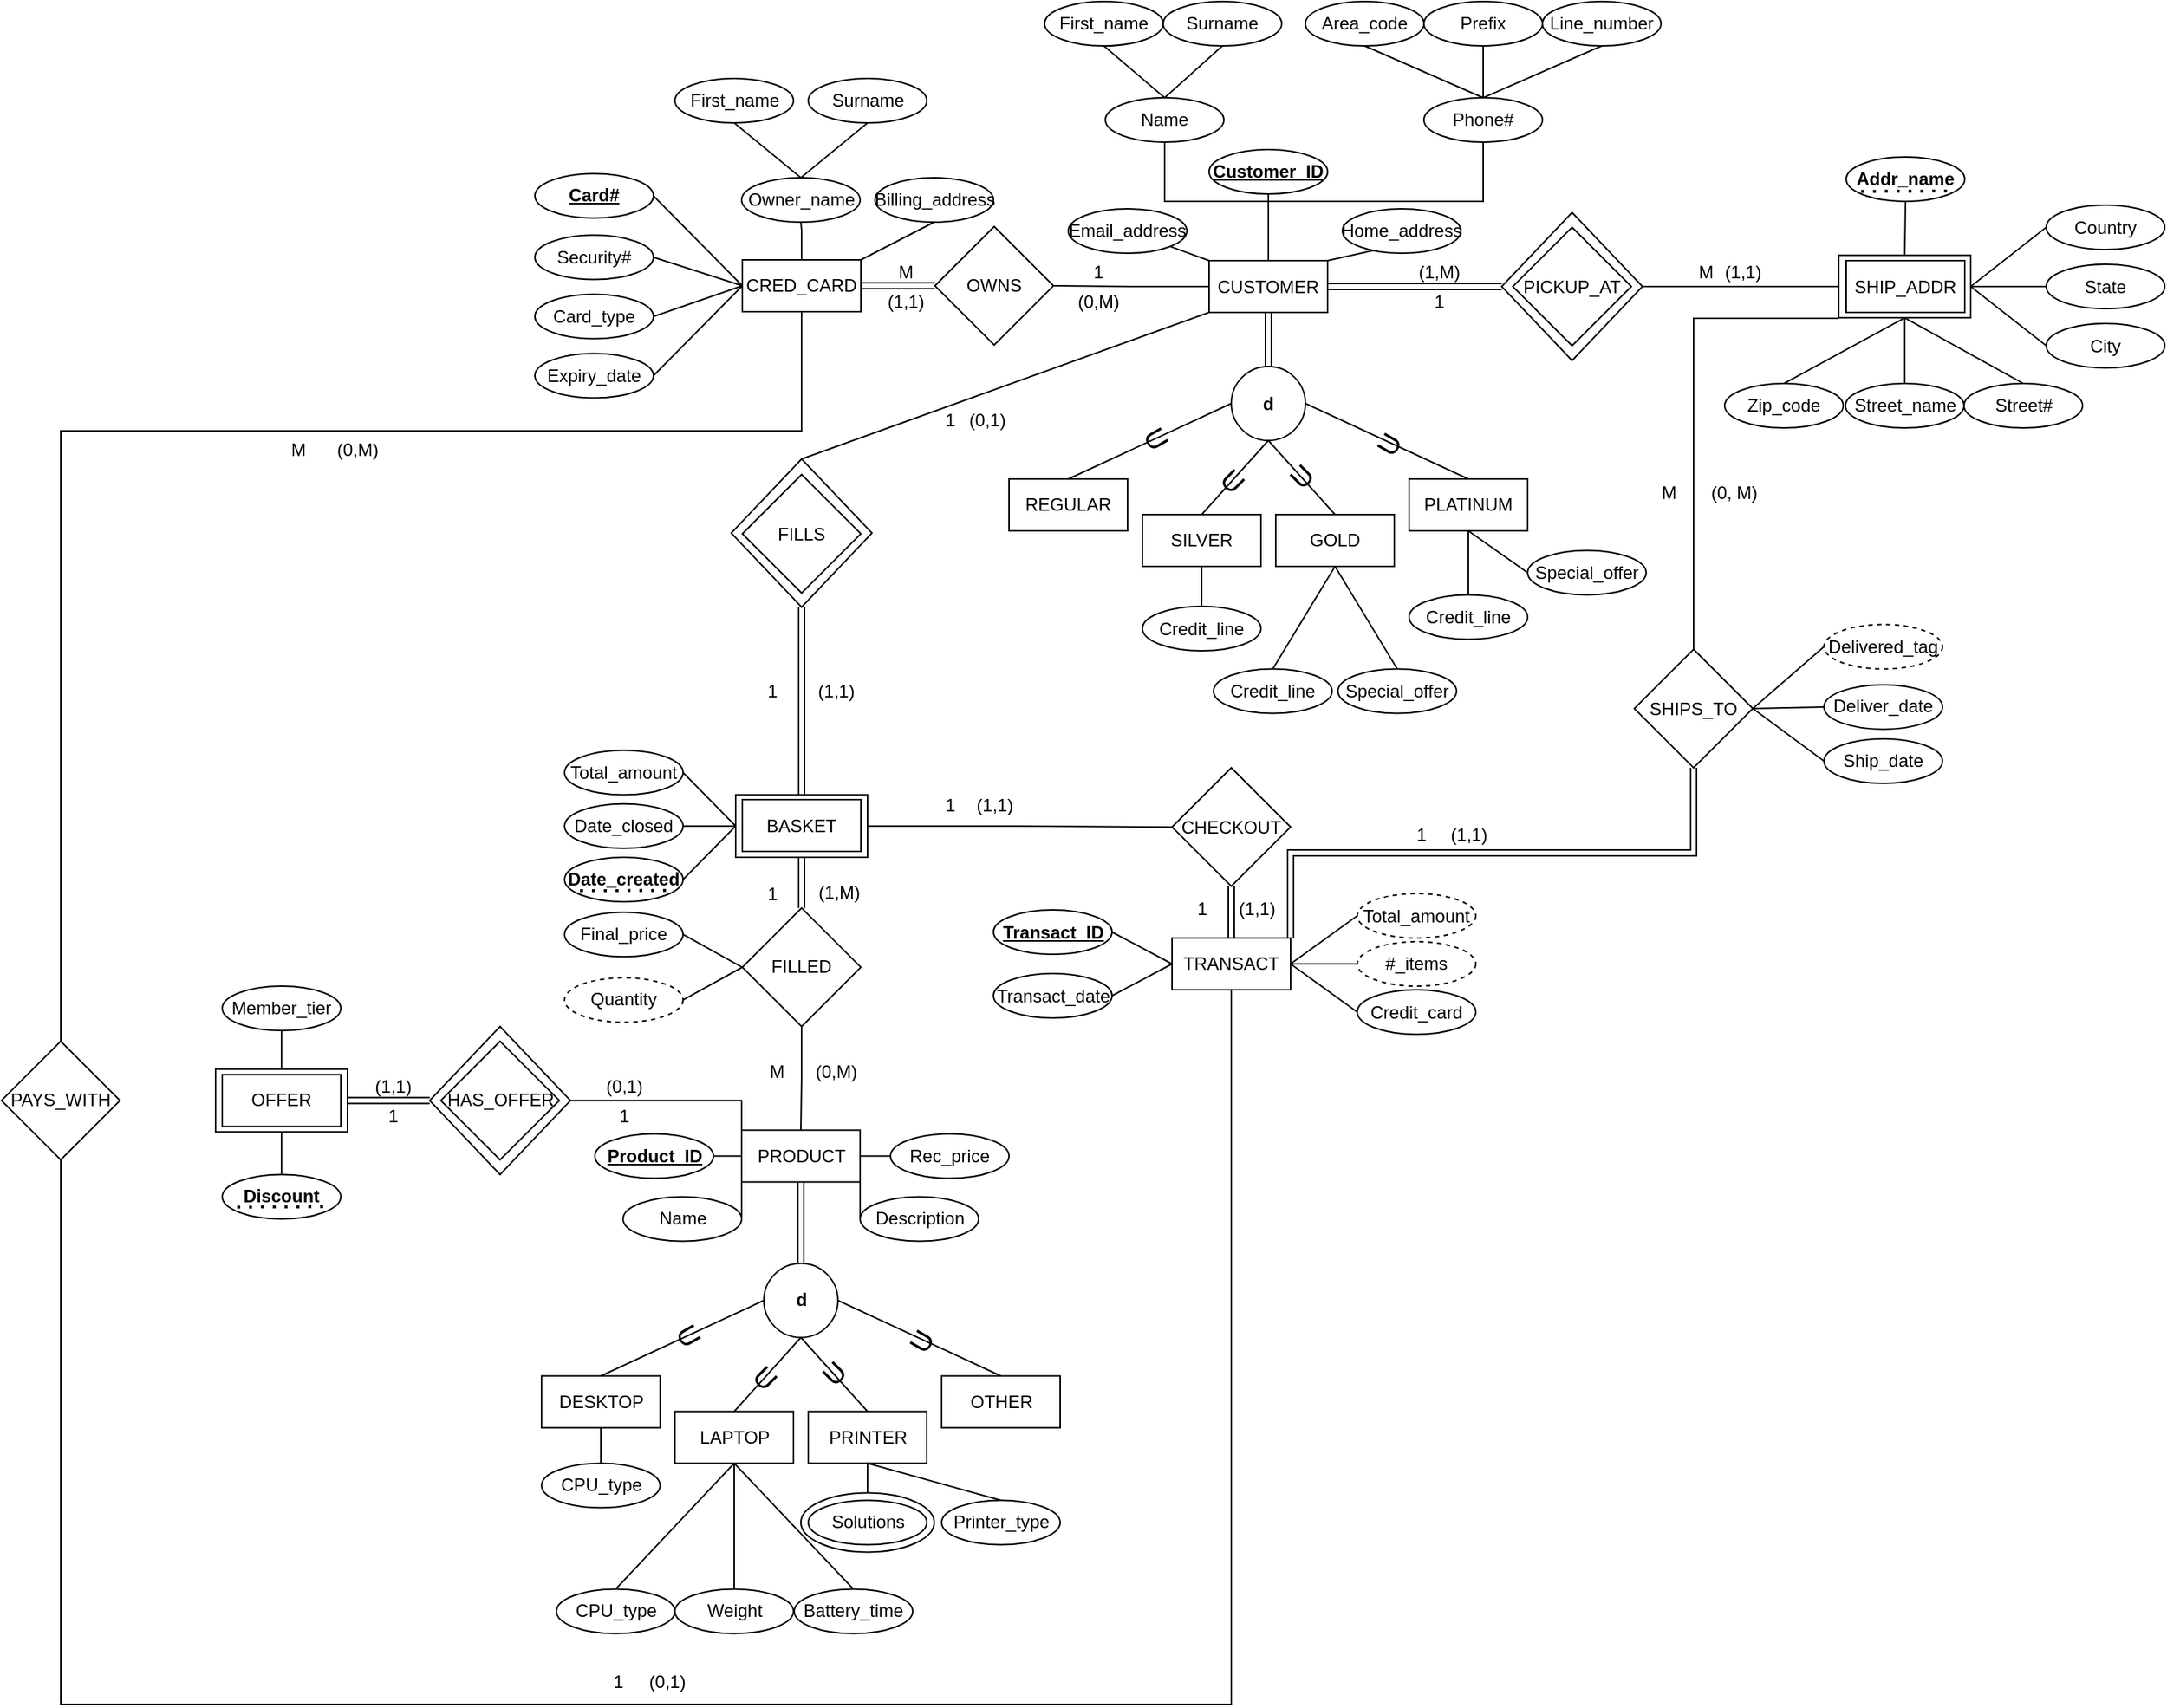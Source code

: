 <mxfile version="26.0.16">
  <diagram id="R2lEEEUBdFMjLlhIrx00" name="Page-1">
    <mxGraphModel dx="1819" dy="1708" grid="1" gridSize="10" guides="1" tooltips="1" connect="1" arrows="1" fold="1" page="1" pageScale="1" pageWidth="850" pageHeight="1100" math="0" shadow="0" extFonts="Permanent Marker^https://fonts.googleapis.com/css?family=Permanent+Marker">
      <root>
        <mxCell id="0" />
        <mxCell id="1" parent="0" />
        <mxCell id="0oao1zLVQg-sBAG5AtIF-471" style="rounded=0;orthogonalLoop=1;jettySize=auto;html=1;exitX=0;exitY=0.5;exitDx=0;exitDy=0;entryX=1;entryY=0.5;entryDx=0;entryDy=0;endArrow=none;startFill=0;" edge="1" parent="1" source="0oao1zLVQg-sBAG5AtIF-461" target="0oao1zLVQg-sBAG5AtIF-469">
          <mxGeometry relative="1" as="geometry" />
        </mxCell>
        <mxCell id="0oao1zLVQg-sBAG5AtIF-475" style="rounded=0;orthogonalLoop=1;jettySize=auto;html=1;exitX=0;exitY=0.5;exitDx=0;exitDy=0;entryX=1;entryY=0.5;entryDx=0;entryDy=0;endArrow=none;startFill=0;" edge="1" parent="1" source="0oao1zLVQg-sBAG5AtIF-461" target="0oao1zLVQg-sBAG5AtIF-474">
          <mxGeometry relative="1" as="geometry" />
        </mxCell>
        <mxCell id="0oao1zLVQg-sBAG5AtIF-461" value="" style="rounded=0;whiteSpace=wrap;html=1;" vertex="1" parent="1">
          <mxGeometry x="-24.5" y="455.75" width="89" height="42.25" as="geometry" />
        </mxCell>
        <mxCell id="0oao1zLVQg-sBAG5AtIF-434" style="rounded=0;orthogonalLoop=1;jettySize=auto;html=1;exitX=0.5;exitY=0;exitDx=0;exitDy=0;entryX=0.5;entryY=1;entryDx=0;entryDy=0;endArrow=none;startFill=0;" edge="1" parent="1" source="0oao1zLVQg-sBAG5AtIF-431" target="0oao1zLVQg-sBAG5AtIF-341">
          <mxGeometry relative="1" as="geometry" />
        </mxCell>
        <mxCell id="0oao1zLVQg-sBAG5AtIF-431" value="&lt;b&gt;Discount&lt;/b&gt;" style="ellipse;whiteSpace=wrap;html=1;" vertex="1" parent="1">
          <mxGeometry x="-371" y="712.25" width="80" height="30" as="geometry" />
        </mxCell>
        <mxCell id="0oao1zLVQg-sBAG5AtIF-350" value="" style="rhombus;whiteSpace=wrap;html=1;" vertex="1" parent="1">
          <mxGeometry x="-27.5" y="229" width="95" height="100" as="geometry" />
        </mxCell>
        <mxCell id="0oao1zLVQg-sBAG5AtIF-341" value="" style="rounded=0;whiteSpace=wrap;html=1;" vertex="1" parent="1">
          <mxGeometry x="-375.5" y="641.12" width="89" height="42.25" as="geometry" />
        </mxCell>
        <mxCell id="0oao1zLVQg-sBAG5AtIF-307" value="(1,1)" style="text;html=1;align=center;verticalAlign=middle;resizable=0;points=[];autosize=1;strokeColor=none;fillColor=none;" vertex="1" parent="1">
          <mxGeometry x="302" y="517.5" width="50" height="30" as="geometry" />
        </mxCell>
        <mxCell id="0oao1zLVQg-sBAG5AtIF-242" value="" style="ellipse;whiteSpace=wrap;html=1;" vertex="1" parent="1">
          <mxGeometry x="19.5" y="927.25" width="90" height="40" as="geometry" />
        </mxCell>
        <mxCell id="0oao1zLVQg-sBAG5AtIF-68" value="" style="edgeStyle=orthogonalEdgeStyle;rounded=0;orthogonalLoop=1;jettySize=auto;html=1;endArrow=none;startFill=0;" edge="1" parent="1" source="0oao1zLVQg-sBAG5AtIF-47" target="0oao1zLVQg-sBAG5AtIF-55">
          <mxGeometry relative="1" as="geometry" />
        </mxCell>
        <mxCell id="0oao1zLVQg-sBAG5AtIF-283" style="edgeStyle=orthogonalEdgeStyle;rounded=0;orthogonalLoop=1;jettySize=auto;html=1;exitX=0.5;exitY=1;exitDx=0;exitDy=0;endArrow=none;startFill=0;entryX=0.5;entryY=1;entryDx=0;entryDy=0;" edge="1" parent="1" source="0oao1zLVQg-sBAG5AtIF-284" target="0oao1zLVQg-sBAG5AtIF-259">
          <mxGeometry relative="1" as="geometry">
            <mxPoint x="310" y="762.25" as="targetPoint" />
            <Array as="points">
              <mxPoint x="-480" y="1070" />
              <mxPoint x="310" y="1070" />
            </Array>
          </mxGeometry>
        </mxCell>
        <mxCell id="0oao1zLVQg-sBAG5AtIF-47" value="CRED_CARD" style="rounded=0;whiteSpace=wrap;html=1;" vertex="1" parent="1">
          <mxGeometry x="-20" y="94.5" width="80" height="35" as="geometry" />
        </mxCell>
        <mxCell id="0oao1zLVQg-sBAG5AtIF-50" value="" style="group" vertex="1" connectable="0" parent="1">
          <mxGeometry x="-65.5" y="-28" width="215" height="100" as="geometry" />
        </mxCell>
        <mxCell id="0oao1zLVQg-sBAG5AtIF-51" value="First_name" style="ellipse;whiteSpace=wrap;html=1;" vertex="1" parent="0oao1zLVQg-sBAG5AtIF-50">
          <mxGeometry width="80" height="30" as="geometry" />
        </mxCell>
        <mxCell id="0oao1zLVQg-sBAG5AtIF-52" value="Surname" style="ellipse;whiteSpace=wrap;html=1;" vertex="1" parent="0oao1zLVQg-sBAG5AtIF-50">
          <mxGeometry x="90" width="80" height="30" as="geometry" />
        </mxCell>
        <mxCell id="0oao1zLVQg-sBAG5AtIF-53" value="" style="group" vertex="1" connectable="0" parent="0oao1zLVQg-sBAG5AtIF-50">
          <mxGeometry x="40" y="62" width="90" height="40" as="geometry" />
        </mxCell>
        <mxCell id="0oao1zLVQg-sBAG5AtIF-55" value="Owner_name" style="ellipse;whiteSpace=wrap;html=1;perimeterSpacing=0;movable=1;resizable=1;rotatable=1;deletable=1;editable=1;locked=0;connectable=1;" vertex="1" parent="0oao1zLVQg-sBAG5AtIF-53">
          <mxGeometry x="5" y="5" width="80" height="30" as="geometry" />
        </mxCell>
        <mxCell id="0oao1zLVQg-sBAG5AtIF-56" value="" style="rounded=0;orthogonalLoop=1;jettySize=auto;html=1;endArrow=none;startFill=0;entryX=0.5;entryY=1;entryDx=0;entryDy=0;exitX=0.5;exitY=0;exitDx=0;exitDy=0;" edge="1" parent="0oao1zLVQg-sBAG5AtIF-50" source="0oao1zLVQg-sBAG5AtIF-55" target="0oao1zLVQg-sBAG5AtIF-52">
          <mxGeometry relative="1" as="geometry">
            <mxPoint x="130" y="32.0" as="targetPoint" />
          </mxGeometry>
        </mxCell>
        <mxCell id="0oao1zLVQg-sBAG5AtIF-57" value="" style="rounded=0;orthogonalLoop=1;jettySize=auto;html=1;endArrow=none;startFill=0;exitX=0.5;exitY=0;exitDx=0;exitDy=0;entryX=0.5;entryY=1;entryDx=0;entryDy=0;" edge="1" parent="0oao1zLVQg-sBAG5AtIF-50" source="0oao1zLVQg-sBAG5AtIF-55" target="0oao1zLVQg-sBAG5AtIF-51">
          <mxGeometry relative="1" as="geometry" />
        </mxCell>
        <mxCell id="0oao1zLVQg-sBAG5AtIF-75" value="Billing_address" style="ellipse;whiteSpace=wrap;html=1;" vertex="1" parent="0oao1zLVQg-sBAG5AtIF-50">
          <mxGeometry x="135" y="67" width="80" height="30" as="geometry" />
        </mxCell>
        <mxCell id="0oao1zLVQg-sBAG5AtIF-48" value="Security#" style="ellipse;whiteSpace=wrap;html=1;" vertex="1" parent="1">
          <mxGeometry x="-160" y="77.75" width="80" height="30" as="geometry" />
        </mxCell>
        <mxCell id="0oao1zLVQg-sBAG5AtIF-49" value="&lt;u&gt;&lt;b&gt;Card#&lt;/b&gt;&lt;/u&gt;" style="ellipse;whiteSpace=wrap;html=1;" vertex="1" parent="1">
          <mxGeometry x="-160" y="36.25" width="80" height="30" as="geometry" />
        </mxCell>
        <mxCell id="0oao1zLVQg-sBAG5AtIF-61" value="Card_type" style="ellipse;whiteSpace=wrap;html=1;" vertex="1" parent="1">
          <mxGeometry x="-160" y="117.75" width="80" height="30" as="geometry" />
        </mxCell>
        <mxCell id="0oao1zLVQg-sBAG5AtIF-62" value="Expiry_date" style="ellipse;whiteSpace=wrap;html=1;" vertex="1" parent="1">
          <mxGeometry x="-160" y="157.75" width="80" height="30" as="geometry" />
        </mxCell>
        <mxCell id="0oao1zLVQg-sBAG5AtIF-64" style="rounded=0;orthogonalLoop=1;jettySize=auto;html=1;exitX=0;exitY=0.5;exitDx=0;exitDy=0;entryX=1;entryY=0.5;entryDx=0;entryDy=0;endArrow=none;startFill=0;" edge="1" parent="1" source="0oao1zLVQg-sBAG5AtIF-47" target="0oao1zLVQg-sBAG5AtIF-48">
          <mxGeometry relative="1" as="geometry" />
        </mxCell>
        <mxCell id="0oao1zLVQg-sBAG5AtIF-63" style="rounded=0;orthogonalLoop=1;jettySize=auto;html=1;exitX=0;exitY=0.5;exitDx=0;exitDy=0;entryX=1;entryY=0.5;entryDx=0;entryDy=0;endArrow=none;startFill=0;" edge="1" parent="1" source="0oao1zLVQg-sBAG5AtIF-47" target="0oao1zLVQg-sBAG5AtIF-49">
          <mxGeometry relative="1" as="geometry" />
        </mxCell>
        <mxCell id="0oao1zLVQg-sBAG5AtIF-65" style="rounded=0;orthogonalLoop=1;jettySize=auto;html=1;exitX=0;exitY=0.5;exitDx=0;exitDy=0;entryX=1;entryY=0.5;entryDx=0;entryDy=0;endArrow=none;startFill=0;" edge="1" parent="1" source="0oao1zLVQg-sBAG5AtIF-47" target="0oao1zLVQg-sBAG5AtIF-61">
          <mxGeometry relative="1" as="geometry" />
        </mxCell>
        <mxCell id="0oao1zLVQg-sBAG5AtIF-66" style="rounded=0;orthogonalLoop=1;jettySize=auto;html=1;exitX=0;exitY=0.5;exitDx=0;exitDy=0;entryX=1;entryY=0.5;entryDx=0;entryDy=0;endArrow=none;startFill=0;" edge="1" parent="1" source="0oao1zLVQg-sBAG5AtIF-47" target="0oao1zLVQg-sBAG5AtIF-62">
          <mxGeometry relative="1" as="geometry" />
        </mxCell>
        <mxCell id="0oao1zLVQg-sBAG5AtIF-390" style="rounded=0;orthogonalLoop=1;jettySize=auto;html=1;exitX=0.5;exitY=0;exitDx=0;exitDy=0;entryX=0.5;entryY=1;entryDx=0;entryDy=0;endArrow=none;startFill=0;" edge="1" parent="1" source="0oao1zLVQg-sBAG5AtIF-86" target="0oao1zLVQg-sBAG5AtIF-377">
          <mxGeometry relative="1" as="geometry" />
        </mxCell>
        <mxCell id="0oao1zLVQg-sBAG5AtIF-86" value="Zip_code" style="ellipse;whiteSpace=wrap;html=1;" vertex="1" parent="1">
          <mxGeometry x="643" y="178" width="80" height="30" as="geometry" />
        </mxCell>
        <mxCell id="0oao1zLVQg-sBAG5AtIF-389" style="rounded=0;orthogonalLoop=1;jettySize=auto;html=1;exitX=0.5;exitY=0;exitDx=0;exitDy=0;entryX=0.5;entryY=1;entryDx=0;entryDy=0;endArrow=none;startFill=0;" edge="1" parent="1" source="0oao1zLVQg-sBAG5AtIF-87" target="0oao1zLVQg-sBAG5AtIF-377">
          <mxGeometry relative="1" as="geometry" />
        </mxCell>
        <mxCell id="0oao1zLVQg-sBAG5AtIF-87" value="Street_name" style="ellipse;whiteSpace=wrap;html=1;" vertex="1" parent="1">
          <mxGeometry x="724.5" y="178" width="80" height="30" as="geometry" />
        </mxCell>
        <mxCell id="0oao1zLVQg-sBAG5AtIF-388" style="rounded=0;orthogonalLoop=1;jettySize=auto;html=1;exitX=0.5;exitY=0;exitDx=0;exitDy=0;entryX=0.5;entryY=1;entryDx=0;entryDy=0;endArrow=none;startFill=0;" edge="1" parent="1" source="0oao1zLVQg-sBAG5AtIF-88" target="0oao1zLVQg-sBAG5AtIF-377">
          <mxGeometry relative="1" as="geometry" />
        </mxCell>
        <mxCell id="0oao1zLVQg-sBAG5AtIF-88" value="Street#" style="ellipse;whiteSpace=wrap;html=1;" vertex="1" parent="1">
          <mxGeometry x="804.5" y="178" width="80" height="30" as="geometry" />
        </mxCell>
        <mxCell id="0oao1zLVQg-sBAG5AtIF-387" style="rounded=0;orthogonalLoop=1;jettySize=auto;html=1;exitX=0;exitY=0.5;exitDx=0;exitDy=0;entryX=1;entryY=0.5;entryDx=0;entryDy=0;endArrow=none;startFill=0;" edge="1" parent="1" source="0oao1zLVQg-sBAG5AtIF-89" target="0oao1zLVQg-sBAG5AtIF-377">
          <mxGeometry relative="1" as="geometry" />
        </mxCell>
        <mxCell id="0oao1zLVQg-sBAG5AtIF-89" value="City" style="ellipse;whiteSpace=wrap;html=1;" vertex="1" parent="1">
          <mxGeometry x="860" y="137.5" width="80" height="30" as="geometry" />
        </mxCell>
        <mxCell id="0oao1zLVQg-sBAG5AtIF-386" style="rounded=0;orthogonalLoop=1;jettySize=auto;html=1;exitX=0;exitY=0.5;exitDx=0;exitDy=0;entryX=1;entryY=0.5;entryDx=0;entryDy=0;endArrow=none;startFill=0;" edge="1" parent="1" source="0oao1zLVQg-sBAG5AtIF-90" target="0oao1zLVQg-sBAG5AtIF-377">
          <mxGeometry relative="1" as="geometry" />
        </mxCell>
        <mxCell id="0oao1zLVQg-sBAG5AtIF-90" value="State" style="ellipse;whiteSpace=wrap;html=1;" vertex="1" parent="1">
          <mxGeometry x="860" y="97.5" width="80" height="30" as="geometry" />
        </mxCell>
        <mxCell id="0oao1zLVQg-sBAG5AtIF-384" style="rounded=0;orthogonalLoop=1;jettySize=auto;html=1;exitX=0;exitY=0.5;exitDx=0;exitDy=0;entryX=1;entryY=0.5;entryDx=0;entryDy=0;endArrow=none;startFill=0;" edge="1" parent="1" source="0oao1zLVQg-sBAG5AtIF-91" target="0oao1zLVQg-sBAG5AtIF-377">
          <mxGeometry relative="1" as="geometry" />
        </mxCell>
        <mxCell id="0oao1zLVQg-sBAG5AtIF-91" value="Country" style="ellipse;whiteSpace=wrap;html=1;" vertex="1" parent="1">
          <mxGeometry x="860" y="57.5" width="80" height="30" as="geometry" />
        </mxCell>
        <mxCell id="0oao1zLVQg-sBAG5AtIF-120" style="edgeStyle=orthogonalEdgeStyle;rounded=0;orthogonalLoop=1;jettySize=auto;html=1;exitX=0.5;exitY=0;exitDx=0;exitDy=0;entryX=0.5;entryY=1;entryDx=0;entryDy=0;endArrow=none;startFill=0;shape=link;" edge="1" parent="1" source="0oao1zLVQg-sBAG5AtIF-108" target="0oao1zLVQg-sBAG5AtIF-1">
          <mxGeometry relative="1" as="geometry" />
        </mxCell>
        <mxCell id="0oao1zLVQg-sBAG5AtIF-121" style="rounded=0;orthogonalLoop=1;jettySize=auto;html=1;exitX=0;exitY=0.5;exitDx=0;exitDy=0;entryX=0.5;entryY=0;entryDx=0;entryDy=0;endArrow=none;startFill=0;" edge="1" parent="1" source="0oao1zLVQg-sBAG5AtIF-108" target="0oao1zLVQg-sBAG5AtIF-111">
          <mxGeometry relative="1" as="geometry" />
        </mxCell>
        <mxCell id="0oao1zLVQg-sBAG5AtIF-122" style="rounded=0;orthogonalLoop=1;jettySize=auto;html=1;exitX=0.5;exitY=1;exitDx=0;exitDy=0;entryX=0.5;entryY=0;entryDx=0;entryDy=0;endArrow=none;startFill=0;" edge="1" parent="1" source="0oao1zLVQg-sBAG5AtIF-108" target="0oao1zLVQg-sBAG5AtIF-113">
          <mxGeometry relative="1" as="geometry" />
        </mxCell>
        <mxCell id="0oao1zLVQg-sBAG5AtIF-123" style="rounded=0;orthogonalLoop=1;jettySize=auto;html=1;exitX=0.5;exitY=1;exitDx=0;exitDy=0;entryX=0.5;entryY=0;entryDx=0;entryDy=0;endArrow=none;startFill=0;" edge="1" parent="1" source="0oao1zLVQg-sBAG5AtIF-108" target="0oao1zLVQg-sBAG5AtIF-112">
          <mxGeometry relative="1" as="geometry" />
        </mxCell>
        <mxCell id="0oao1zLVQg-sBAG5AtIF-124" style="rounded=0;orthogonalLoop=1;jettySize=auto;html=1;exitX=1;exitY=0.5;exitDx=0;exitDy=0;entryX=0.5;entryY=0;entryDx=0;entryDy=0;endArrow=none;startFill=0;" edge="1" parent="1" source="0oao1zLVQg-sBAG5AtIF-108" target="0oao1zLVQg-sBAG5AtIF-114">
          <mxGeometry relative="1" as="geometry" />
        </mxCell>
        <mxCell id="0oao1zLVQg-sBAG5AtIF-125" value="U" style="edgeLabel;align=center;verticalAlign=middle;resizable=0;points=[];rotation=-60;fontSize=19;labelBackgroundColor=none;" vertex="1" connectable="0" parent="0oao1zLVQg-sBAG5AtIF-124">
          <mxGeometry x="0.004" y="1" relative="1" as="geometry">
            <mxPoint x="-1" y="2" as="offset" />
          </mxGeometry>
        </mxCell>
        <mxCell id="0oao1zLVQg-sBAG5AtIF-108" value="&lt;b&gt;d&lt;/b&gt;" style="ellipse;whiteSpace=wrap;html=1;aspect=fixed;" vertex="1" parent="1">
          <mxGeometry x="310" y="166.5" width="50" height="50" as="geometry" />
        </mxCell>
        <mxCell id="0oao1zLVQg-sBAG5AtIF-111" value="REGULAR" style="rounded=0;whiteSpace=wrap;html=1;" vertex="1" parent="1">
          <mxGeometry x="160" y="242.5" width="80" height="35" as="geometry" />
        </mxCell>
        <mxCell id="0oao1zLVQg-sBAG5AtIF-132" value="" style="rounded=0;orthogonalLoop=1;jettySize=auto;html=1;endArrow=none;startFill=0;exitX=0.5;exitY=1;exitDx=0;exitDy=0;entryX=0.5;entryY=0;entryDx=0;entryDy=0;" edge="1" parent="1" source="0oao1zLVQg-sBAG5AtIF-112" target="0oao1zLVQg-sBAG5AtIF-118">
          <mxGeometry relative="1" as="geometry" />
        </mxCell>
        <mxCell id="0oao1zLVQg-sBAG5AtIF-141" style="rounded=0;orthogonalLoop=1;jettySize=auto;html=1;exitX=0.5;exitY=1;exitDx=0;exitDy=0;entryX=0.5;entryY=0;entryDx=0;entryDy=0;endArrow=none;startFill=0;" edge="1" parent="1" source="0oao1zLVQg-sBAG5AtIF-112" target="0oao1zLVQg-sBAG5AtIF-138">
          <mxGeometry relative="1" as="geometry" />
        </mxCell>
        <mxCell id="0oao1zLVQg-sBAG5AtIF-112" value="GOLD" style="rounded=0;whiteSpace=wrap;html=1;" vertex="1" parent="1">
          <mxGeometry x="340" y="266.5" width="80" height="35" as="geometry" />
        </mxCell>
        <mxCell id="0oao1zLVQg-sBAG5AtIF-133" value="" style="edgeStyle=orthogonalEdgeStyle;rounded=0;orthogonalLoop=1;jettySize=auto;html=1;endArrow=none;startFill=0;" edge="1" parent="1" source="0oao1zLVQg-sBAG5AtIF-113" target="0oao1zLVQg-sBAG5AtIF-115">
          <mxGeometry relative="1" as="geometry" />
        </mxCell>
        <mxCell id="0oao1zLVQg-sBAG5AtIF-113" value="SILVER" style="rounded=0;whiteSpace=wrap;html=1;" vertex="1" parent="1">
          <mxGeometry x="250" y="266.5" width="80" height="35" as="geometry" />
        </mxCell>
        <mxCell id="0oao1zLVQg-sBAG5AtIF-131" value="" style="edgeStyle=orthogonalEdgeStyle;rounded=0;orthogonalLoop=1;jettySize=auto;html=1;endArrow=none;startFill=0;" edge="1" parent="1" source="0oao1zLVQg-sBAG5AtIF-114" target="0oao1zLVQg-sBAG5AtIF-119">
          <mxGeometry relative="1" as="geometry" />
        </mxCell>
        <mxCell id="0oao1zLVQg-sBAG5AtIF-114" value="PLATINUM" style="rounded=0;whiteSpace=wrap;html=1;" vertex="1" parent="1">
          <mxGeometry x="430" y="242.5" width="80" height="35" as="geometry" />
        </mxCell>
        <mxCell id="0oao1zLVQg-sBAG5AtIF-115" value="Credit_line" style="ellipse;whiteSpace=wrap;html=1;" vertex="1" parent="1">
          <mxGeometry x="250" y="328.5" width="80" height="30" as="geometry" />
        </mxCell>
        <mxCell id="0oao1zLVQg-sBAG5AtIF-118" value="Credit_line" style="ellipse;whiteSpace=wrap;html=1;" vertex="1" parent="1">
          <mxGeometry x="298" y="370.75" width="80" height="30" as="geometry" />
        </mxCell>
        <mxCell id="0oao1zLVQg-sBAG5AtIF-119" value="Credit_line" style="ellipse;whiteSpace=wrap;html=1;" vertex="1" parent="1">
          <mxGeometry x="430" y="320.75" width="80" height="30" as="geometry" />
        </mxCell>
        <mxCell id="0oao1zLVQg-sBAG5AtIF-135" value="U" style="edgeLabel;align=center;verticalAlign=middle;resizable=0;points=[];rotation=60;fontSize=19;labelBackgroundColor=none;" vertex="1" connectable="0" parent="1">
          <mxGeometry x="261.0" y="214.25" as="geometry" />
        </mxCell>
        <mxCell id="0oao1zLVQg-sBAG5AtIF-136" value="U" style="edgeLabel;align=center;verticalAlign=middle;resizable=0;points=[];rotation=45;fontSize=19;labelBackgroundColor=none;" vertex="1" connectable="0" parent="1">
          <mxGeometry x="269.0" y="239.5" as="geometry">
            <mxPoint x="32.624" y="-28.507" as="offset" />
          </mxGeometry>
        </mxCell>
        <mxCell id="0oao1zLVQg-sBAG5AtIF-137" value="U" style="edgeLabel;align=center;verticalAlign=middle;resizable=0;points=[];rotation=-45;fontSize=19;labelBackgroundColor=none;" vertex="1" connectable="0" parent="1">
          <mxGeometry x="356.0" y="239.5" as="geometry" />
        </mxCell>
        <mxCell id="0oao1zLVQg-sBAG5AtIF-138" value="Special_offer" style="ellipse;whiteSpace=wrap;html=1;" vertex="1" parent="1">
          <mxGeometry x="382" y="370.75" width="80" height="30" as="geometry" />
        </mxCell>
        <mxCell id="0oao1zLVQg-sBAG5AtIF-142" style="rounded=0;orthogonalLoop=1;jettySize=auto;html=1;exitX=0;exitY=0.5;exitDx=0;exitDy=0;endArrow=none;startFill=0;entryX=0.5;entryY=1;entryDx=0;entryDy=0;" edge="1" parent="1" source="0oao1zLVQg-sBAG5AtIF-140" target="0oao1zLVQg-sBAG5AtIF-114">
          <mxGeometry relative="1" as="geometry">
            <mxPoint x="470" y="280.75" as="targetPoint" />
          </mxGeometry>
        </mxCell>
        <mxCell id="0oao1zLVQg-sBAG5AtIF-140" value="Special_offer" style="ellipse;whiteSpace=wrap;html=1;" vertex="1" parent="1">
          <mxGeometry x="510" y="290.75" width="80" height="30" as="geometry" />
        </mxCell>
        <mxCell id="0oao1zLVQg-sBAG5AtIF-145" style="edgeStyle=orthogonalEdgeStyle;rounded=0;orthogonalLoop=1;jettySize=auto;html=1;entryX=0;entryY=0.5;entryDx=0;entryDy=0;endArrow=none;startFill=0;exitX=1;exitY=0.5;exitDx=0;exitDy=0;" edge="1" parent="1" source="0oao1zLVQg-sBAG5AtIF-351" target="0oao1zLVQg-sBAG5AtIF-377">
          <mxGeometry relative="1" as="geometry">
            <mxPoint x="600" y="110" as="sourcePoint" />
            <mxPoint x="723" y="113" as="targetPoint" />
          </mxGeometry>
        </mxCell>
        <mxCell id="0oao1zLVQg-sBAG5AtIF-148" style="edgeStyle=orthogonalEdgeStyle;rounded=0;orthogonalLoop=1;jettySize=auto;html=1;exitX=0;exitY=0.5;exitDx=0;exitDy=0;entryX=1;entryY=0.5;entryDx=0;entryDy=0;endArrow=none;startFill=0;shape=link;" edge="1" parent="1" source="0oao1zLVQg-sBAG5AtIF-146" target="0oao1zLVQg-sBAG5AtIF-47">
          <mxGeometry relative="1" as="geometry" />
        </mxCell>
        <mxCell id="0oao1zLVQg-sBAG5AtIF-181" style="edgeStyle=orthogonalEdgeStyle;rounded=0;orthogonalLoop=1;jettySize=auto;html=1;exitX=1;exitY=0.5;exitDx=0;exitDy=0;entryX=0;entryY=0.5;entryDx=0;entryDy=0;endArrow=none;startFill=0;shape=link;" edge="1" parent="1" source="0oao1zLVQg-sBAG5AtIF-341" target="0oao1zLVQg-sBAG5AtIF-154">
          <mxGeometry relative="1" as="geometry" />
        </mxCell>
        <mxCell id="0oao1zLVQg-sBAG5AtIF-451" style="edgeStyle=orthogonalEdgeStyle;rounded=0;orthogonalLoop=1;jettySize=auto;html=1;entryX=0.5;entryY=1;entryDx=0;entryDy=0;endArrow=none;startFill=0;exitX=0.5;exitY=0;exitDx=0;exitDy=0;" edge="1" parent="1" source="0oao1zLVQg-sBAG5AtIF-341" target="0oao1zLVQg-sBAG5AtIF-450">
          <mxGeometry relative="1" as="geometry">
            <mxPoint x="-380" y="620" as="sourcePoint" />
          </mxGeometry>
        </mxCell>
        <mxCell id="0oao1zLVQg-sBAG5AtIF-149" value="OFFER" style="rounded=0;whiteSpace=wrap;html=1;" vertex="1" parent="1">
          <mxGeometry x="-371" y="644.75" width="80" height="35" as="geometry" />
        </mxCell>
        <mxCell id="0oao1zLVQg-sBAG5AtIF-155" value="" style="group" vertex="1" connectable="0" parent="1">
          <mxGeometry x="-231" y="612.25" width="95" height="100" as="geometry" />
        </mxCell>
        <mxCell id="0oao1zLVQg-sBAG5AtIF-154" value="" style="rhombus;whiteSpace=wrap;html=1;" vertex="1" parent="0oao1zLVQg-sBAG5AtIF-155">
          <mxGeometry width="95" height="100" as="geometry" />
        </mxCell>
        <mxCell id="0oao1zLVQg-sBAG5AtIF-153" value="HAS_OFFER" style="rhombus;whiteSpace=wrap;html=1;" vertex="1" parent="0oao1zLVQg-sBAG5AtIF-155">
          <mxGeometry x="7.5" y="10" width="80" height="80" as="geometry" />
        </mxCell>
        <mxCell id="0oao1zLVQg-sBAG5AtIF-156" value="PRODUCT" style="rounded=0;whiteSpace=wrap;html=1;" vertex="1" parent="1">
          <mxGeometry x="-20.5" y="682.25" width="80" height="35" as="geometry" />
        </mxCell>
        <mxCell id="0oao1zLVQg-sBAG5AtIF-167" style="edgeStyle=orthogonalEdgeStyle;rounded=0;orthogonalLoop=1;jettySize=auto;html=1;exitX=1;exitY=0.5;exitDx=0;exitDy=0;entryX=0;entryY=0.5;entryDx=0;entryDy=0;endArrow=none;startFill=0;" edge="1" parent="1" source="0oao1zLVQg-sBAG5AtIF-158" target="0oao1zLVQg-sBAG5AtIF-156">
          <mxGeometry relative="1" as="geometry" />
        </mxCell>
        <mxCell id="0oao1zLVQg-sBAG5AtIF-158" value="&lt;b&gt;&lt;u&gt;Product_ID&lt;/u&gt;&lt;/b&gt;" style="ellipse;whiteSpace=wrap;html=1;" vertex="1" parent="1">
          <mxGeometry x="-119.5" y="684.75" width="80" height="30" as="geometry" />
        </mxCell>
        <mxCell id="0oao1zLVQg-sBAG5AtIF-168" style="edgeStyle=orthogonalEdgeStyle;rounded=0;orthogonalLoop=1;jettySize=auto;html=1;exitX=1;exitY=0.5;exitDx=0;exitDy=0;entryX=0;entryY=1;entryDx=0;entryDy=0;endArrow=none;startFill=0;" edge="1" parent="1" source="0oao1zLVQg-sBAG5AtIF-159" target="0oao1zLVQg-sBAG5AtIF-156">
          <mxGeometry relative="1" as="geometry" />
        </mxCell>
        <mxCell id="0oao1zLVQg-sBAG5AtIF-159" value="Name" style="ellipse;whiteSpace=wrap;html=1;" vertex="1" parent="1">
          <mxGeometry x="-100.5" y="727.25" width="80" height="30" as="geometry" />
        </mxCell>
        <mxCell id="0oao1zLVQg-sBAG5AtIF-245" style="edgeStyle=orthogonalEdgeStyle;rounded=0;orthogonalLoop=1;jettySize=auto;html=1;exitX=0;exitY=0.5;exitDx=0;exitDy=0;entryX=1;entryY=0.5;entryDx=0;entryDy=0;endArrow=none;startFill=0;" edge="1" parent="1" source="0oao1zLVQg-sBAG5AtIF-161" target="0oao1zLVQg-sBAG5AtIF-156">
          <mxGeometry relative="1" as="geometry" />
        </mxCell>
        <mxCell id="0oao1zLVQg-sBAG5AtIF-161" value="Rec_price" style="ellipse;whiteSpace=wrap;html=1;" vertex="1" parent="1">
          <mxGeometry x="80" y="684.75" width="80" height="30" as="geometry" />
        </mxCell>
        <mxCell id="0oao1zLVQg-sBAG5AtIF-170" style="edgeStyle=orthogonalEdgeStyle;rounded=0;orthogonalLoop=1;jettySize=auto;html=1;exitX=0;exitY=0.5;exitDx=0;exitDy=0;entryX=1;entryY=1;entryDx=0;entryDy=0;endArrow=none;startFill=0;" edge="1" parent="1" source="0oao1zLVQg-sBAG5AtIF-162" target="0oao1zLVQg-sBAG5AtIF-156">
          <mxGeometry relative="1" as="geometry" />
        </mxCell>
        <mxCell id="0oao1zLVQg-sBAG5AtIF-162" value="Description" style="ellipse;whiteSpace=wrap;html=1;" vertex="1" parent="1">
          <mxGeometry x="59.5" y="727.25" width="80" height="30" as="geometry" />
        </mxCell>
        <mxCell id="0oao1zLVQg-sBAG5AtIF-179" style="edgeStyle=orthogonalEdgeStyle;rounded=0;orthogonalLoop=1;jettySize=auto;html=1;exitX=1;exitY=0.5;exitDx=0;exitDy=0;entryX=0;entryY=0;entryDx=0;entryDy=0;endArrow=none;startFill=0;" edge="1" parent="1" source="0oao1zLVQg-sBAG5AtIF-154" target="0oao1zLVQg-sBAG5AtIF-156">
          <mxGeometry relative="1" as="geometry" />
        </mxCell>
        <mxCell id="0oao1zLVQg-sBAG5AtIF-250" style="edgeStyle=orthogonalEdgeStyle;rounded=0;orthogonalLoop=1;jettySize=auto;html=1;entryX=0.5;entryY=0;entryDx=0;entryDy=0;endArrow=none;startFill=0;shape=link;exitX=0.5;exitY=1;exitDx=0;exitDy=0;" edge="1" parent="1" source="0oao1zLVQg-sBAG5AtIF-461" target="0oao1zLVQg-sBAG5AtIF-247">
          <mxGeometry relative="1" as="geometry">
            <mxPoint x="19.5" y="498.63" as="sourcePoint" />
          </mxGeometry>
        </mxCell>
        <mxCell id="0oao1zLVQg-sBAG5AtIF-288" style="edgeStyle=orthogonalEdgeStyle;rounded=0;orthogonalLoop=1;jettySize=auto;html=1;entryX=0;entryY=0.5;entryDx=0;entryDy=0;endArrow=none;startFill=0;exitX=1;exitY=0.5;exitDx=0;exitDy=0;" edge="1" parent="1" source="0oao1zLVQg-sBAG5AtIF-461" target="0oao1zLVQg-sBAG5AtIF-260">
          <mxGeometry relative="1" as="geometry">
            <mxPoint x="80" y="480" as="sourcePoint" />
          </mxGeometry>
        </mxCell>
        <mxCell id="0oao1zLVQg-sBAG5AtIF-193" value="BASKET" style="rounded=0;whiteSpace=wrap;html=1;" vertex="1" parent="1">
          <mxGeometry x="-20" y="459" width="80" height="35" as="geometry" />
        </mxCell>
        <mxCell id="0oao1zLVQg-sBAG5AtIF-213" style="rounded=0;orthogonalLoop=1;jettySize=auto;html=1;exitX=0;exitY=0.5;exitDx=0;exitDy=0;entryX=0.5;entryY=0;entryDx=0;entryDy=0;endArrow=none;startFill=0;" edge="1" parent="1" source="0oao1zLVQg-sBAG5AtIF-218" target="0oao1zLVQg-sBAG5AtIF-219">
          <mxGeometry relative="1" as="geometry" />
        </mxCell>
        <mxCell id="0oao1zLVQg-sBAG5AtIF-214" style="rounded=0;orthogonalLoop=1;jettySize=auto;html=1;exitX=0.5;exitY=1;exitDx=0;exitDy=0;entryX=0.5;entryY=0;entryDx=0;entryDy=0;endArrow=none;startFill=0;" edge="1" parent="1" source="0oao1zLVQg-sBAG5AtIF-218" target="0oao1zLVQg-sBAG5AtIF-221">
          <mxGeometry relative="1" as="geometry" />
        </mxCell>
        <mxCell id="0oao1zLVQg-sBAG5AtIF-215" style="rounded=0;orthogonalLoop=1;jettySize=auto;html=1;exitX=0.5;exitY=1;exitDx=0;exitDy=0;entryX=0.5;entryY=0;entryDx=0;entryDy=0;endArrow=none;startFill=0;" edge="1" parent="1" source="0oao1zLVQg-sBAG5AtIF-218" target="0oao1zLVQg-sBAG5AtIF-220">
          <mxGeometry relative="1" as="geometry" />
        </mxCell>
        <mxCell id="0oao1zLVQg-sBAG5AtIF-216" style="rounded=0;orthogonalLoop=1;jettySize=auto;html=1;exitX=1;exitY=0.5;exitDx=0;exitDy=0;entryX=0.5;entryY=0;entryDx=0;entryDy=0;endArrow=none;startFill=0;" edge="1" parent="1" source="0oao1zLVQg-sBAG5AtIF-218" target="0oao1zLVQg-sBAG5AtIF-222">
          <mxGeometry relative="1" as="geometry" />
        </mxCell>
        <mxCell id="0oao1zLVQg-sBAG5AtIF-217" value="U" style="edgeLabel;align=center;verticalAlign=middle;resizable=0;points=[];rotation=-60;fontSize=19;labelBackgroundColor=none;" vertex="1" connectable="0" parent="0oao1zLVQg-sBAG5AtIF-216">
          <mxGeometry x="0.004" y="1" relative="1" as="geometry">
            <mxPoint x="-1" y="2" as="offset" />
          </mxGeometry>
        </mxCell>
        <mxCell id="0oao1zLVQg-sBAG5AtIF-227" style="rounded=0;orthogonalLoop=1;jettySize=auto;html=1;exitX=0.5;exitY=0;exitDx=0;exitDy=0;entryX=0.5;entryY=1;entryDx=0;entryDy=0;endArrow=none;startFill=0;shape=link;" edge="1" parent="1" source="0oao1zLVQg-sBAG5AtIF-218" target="0oao1zLVQg-sBAG5AtIF-156">
          <mxGeometry relative="1" as="geometry" />
        </mxCell>
        <mxCell id="0oao1zLVQg-sBAG5AtIF-218" value="&lt;b&gt;d&lt;/b&gt;" style="ellipse;whiteSpace=wrap;html=1;aspect=fixed;" vertex="1" parent="1">
          <mxGeometry x="-5.5" y="772.25" width="50" height="50" as="geometry" />
        </mxCell>
        <mxCell id="0oao1zLVQg-sBAG5AtIF-237" style="edgeStyle=orthogonalEdgeStyle;rounded=0;orthogonalLoop=1;jettySize=auto;html=1;exitX=0.5;exitY=1;exitDx=0;exitDy=0;entryX=0.5;entryY=0;entryDx=0;entryDy=0;endArrow=none;startFill=0;" edge="1" parent="1" source="0oao1zLVQg-sBAG5AtIF-219" target="0oao1zLVQg-sBAG5AtIF-229">
          <mxGeometry relative="1" as="geometry" />
        </mxCell>
        <mxCell id="0oao1zLVQg-sBAG5AtIF-219" value="DESKTOP" style="rounded=0;whiteSpace=wrap;html=1;" vertex="1" parent="1">
          <mxGeometry x="-155.5" y="848.25" width="80" height="35" as="geometry" />
        </mxCell>
        <mxCell id="0oao1zLVQg-sBAG5AtIF-244" style="edgeStyle=orthogonalEdgeStyle;rounded=0;orthogonalLoop=1;jettySize=auto;html=1;exitX=0.5;exitY=1;exitDx=0;exitDy=0;entryX=0.5;entryY=0;entryDx=0;entryDy=0;endArrow=none;startFill=0;" edge="1" parent="1" source="0oao1zLVQg-sBAG5AtIF-220" target="0oao1zLVQg-sBAG5AtIF-242">
          <mxGeometry relative="1" as="geometry" />
        </mxCell>
        <mxCell id="0oao1zLVQg-sBAG5AtIF-220" value="PRINTER" style="rounded=0;whiteSpace=wrap;html=1;" vertex="1" parent="1">
          <mxGeometry x="24.5" y="872.25" width="80" height="35" as="geometry" />
        </mxCell>
        <mxCell id="0oao1zLVQg-sBAG5AtIF-394" style="rounded=0;orthogonalLoop=1;jettySize=auto;html=1;exitX=0.5;exitY=1;exitDx=0;exitDy=0;entryX=0.5;entryY=0;entryDx=0;entryDy=0;endArrow=none;startFill=0;" edge="1" parent="1" source="0oao1zLVQg-sBAG5AtIF-221" target="0oao1zLVQg-sBAG5AtIF-233">
          <mxGeometry relative="1" as="geometry" />
        </mxCell>
        <mxCell id="0oao1zLVQg-sBAG5AtIF-395" style="rounded=0;orthogonalLoop=1;jettySize=auto;html=1;exitX=0.5;exitY=1;exitDx=0;exitDy=0;entryX=0.5;entryY=0;entryDx=0;entryDy=0;endArrow=none;startFill=0;" edge="1" parent="1" source="0oao1zLVQg-sBAG5AtIF-221" target="0oao1zLVQg-sBAG5AtIF-236">
          <mxGeometry relative="1" as="geometry" />
        </mxCell>
        <mxCell id="0oao1zLVQg-sBAG5AtIF-396" style="rounded=0;orthogonalLoop=1;jettySize=auto;html=1;exitX=0.5;exitY=1;exitDx=0;exitDy=0;entryX=0.5;entryY=0;entryDx=0;entryDy=0;endArrow=none;startFill=0;" edge="1" parent="1" source="0oao1zLVQg-sBAG5AtIF-221" target="0oao1zLVQg-sBAG5AtIF-230">
          <mxGeometry relative="1" as="geometry" />
        </mxCell>
        <mxCell id="0oao1zLVQg-sBAG5AtIF-221" value="LAPTOP" style="rounded=0;whiteSpace=wrap;html=1;" vertex="1" parent="1">
          <mxGeometry x="-65.5" y="872.25" width="80" height="35" as="geometry" />
        </mxCell>
        <mxCell id="0oao1zLVQg-sBAG5AtIF-222" value="OTHER" style="rounded=0;whiteSpace=wrap;html=1;" vertex="1" parent="1">
          <mxGeometry x="114.5" y="848.25" width="80" height="35" as="geometry" />
        </mxCell>
        <mxCell id="0oao1zLVQg-sBAG5AtIF-223" value="U" style="edgeLabel;align=center;verticalAlign=middle;resizable=0;points=[];rotation=60;fontSize=19;labelBackgroundColor=none;" vertex="1" connectable="0" parent="1">
          <mxGeometry x="-54.5" y="820.0" as="geometry" />
        </mxCell>
        <mxCell id="0oao1zLVQg-sBAG5AtIF-224" value="U" style="edgeLabel;align=center;verticalAlign=middle;resizable=0;points=[];rotation=45;fontSize=19;labelBackgroundColor=none;" vertex="1" connectable="0" parent="1">
          <mxGeometry x="-46.5" y="845.25" as="geometry">
            <mxPoint x="32.624" y="-28.507" as="offset" />
          </mxGeometry>
        </mxCell>
        <mxCell id="0oao1zLVQg-sBAG5AtIF-225" value="U" style="edgeLabel;align=center;verticalAlign=middle;resizable=0;points=[];rotation=-45;fontSize=19;labelBackgroundColor=none;" vertex="1" connectable="0" parent="1">
          <mxGeometry x="40.5" y="845.25" as="geometry" />
        </mxCell>
        <mxCell id="0oao1zLVQg-sBAG5AtIF-229" value="CPU_type" style="ellipse;whiteSpace=wrap;html=1;" vertex="1" parent="1">
          <mxGeometry x="-155.5" y="907.25" width="80" height="30" as="geometry" />
        </mxCell>
        <mxCell id="0oao1zLVQg-sBAG5AtIF-230" value="Battery_time" style="ellipse;whiteSpace=wrap;html=1;" vertex="1" parent="1">
          <mxGeometry x="15" y="992.25" width="80" height="30" as="geometry" />
        </mxCell>
        <mxCell id="0oao1zLVQg-sBAG5AtIF-234" style="rounded=0;orthogonalLoop=1;jettySize=auto;html=1;exitX=0.5;exitY=0;exitDx=0;exitDy=0;entryX=0.5;entryY=1;entryDx=0;entryDy=0;endArrow=none;startFill=0;" edge="1" parent="1" source="0oao1zLVQg-sBAG5AtIF-231" target="0oao1zLVQg-sBAG5AtIF-220">
          <mxGeometry relative="1" as="geometry" />
        </mxCell>
        <mxCell id="0oao1zLVQg-sBAG5AtIF-231" value="Printer_type" style="ellipse;whiteSpace=wrap;html=1;" vertex="1" parent="1">
          <mxGeometry x="114.5" y="932.25" width="80" height="30" as="geometry" />
        </mxCell>
        <mxCell id="0oao1zLVQg-sBAG5AtIF-232" value="Solutions" style="ellipse;whiteSpace=wrap;html=1;" vertex="1" parent="1">
          <mxGeometry x="24.5" y="932.25" width="80" height="30" as="geometry" />
        </mxCell>
        <mxCell id="0oao1zLVQg-sBAG5AtIF-233" value="Weight" style="ellipse;whiteSpace=wrap;html=1;" vertex="1" parent="1">
          <mxGeometry x="-65.5" y="992.25" width="80" height="30" as="geometry" />
        </mxCell>
        <mxCell id="0oao1zLVQg-sBAG5AtIF-236" value="CPU_type" style="ellipse;whiteSpace=wrap;html=1;" vertex="1" parent="1">
          <mxGeometry x="-145.5" y="992.25" width="80" height="30" as="geometry" />
        </mxCell>
        <mxCell id="0oao1zLVQg-sBAG5AtIF-248" style="edgeStyle=orthogonalEdgeStyle;rounded=0;orthogonalLoop=1;jettySize=auto;html=1;endArrow=none;startFill=0;shape=link;exitX=0.5;exitY=1;exitDx=0;exitDy=0;entryX=0.5;entryY=0;entryDx=0;entryDy=0;" edge="1" parent="1" source="0oao1zLVQg-sBAG5AtIF-350" target="0oao1zLVQg-sBAG5AtIF-461">
          <mxGeometry relative="1" as="geometry">
            <mxPoint x="20" y="350" as="sourcePoint" />
            <mxPoint x="20" y="440" as="targetPoint" />
          </mxGeometry>
        </mxCell>
        <mxCell id="0oao1zLVQg-sBAG5AtIF-249" style="rounded=0;orthogonalLoop=1;jettySize=auto;html=1;exitX=0.5;exitY=0;exitDx=0;exitDy=0;entryX=0;entryY=1;entryDx=0;entryDy=0;endArrow=none;startFill=0;" edge="1" parent="1" source="0oao1zLVQg-sBAG5AtIF-350" target="0oao1zLVQg-sBAG5AtIF-1">
          <mxGeometry relative="1" as="geometry" />
        </mxCell>
        <mxCell id="0oao1zLVQg-sBAG5AtIF-246" value="FILLS" style="rhombus;whiteSpace=wrap;html=1;" vertex="1" parent="1">
          <mxGeometry x="-20" y="239.5" width="80" height="80" as="geometry" />
        </mxCell>
        <mxCell id="0oao1zLVQg-sBAG5AtIF-251" style="edgeStyle=orthogonalEdgeStyle;rounded=0;orthogonalLoop=1;jettySize=auto;html=1;exitX=0.5;exitY=1;exitDx=0;exitDy=0;entryX=0.5;entryY=0;entryDx=0;entryDy=0;endArrow=none;startFill=0;" edge="1" parent="1" source="0oao1zLVQg-sBAG5AtIF-247" target="0oao1zLVQg-sBAG5AtIF-156">
          <mxGeometry relative="1" as="geometry" />
        </mxCell>
        <mxCell id="0oao1zLVQg-sBAG5AtIF-247" value="FILLED" style="rhombus;whiteSpace=wrap;html=1;" vertex="1" parent="1">
          <mxGeometry x="-20" y="532.25" width="80" height="80" as="geometry" />
        </mxCell>
        <mxCell id="0oao1zLVQg-sBAG5AtIF-465" style="rounded=0;orthogonalLoop=1;jettySize=auto;html=1;exitX=1;exitY=0.5;exitDx=0;exitDy=0;entryX=0;entryY=0.5;entryDx=0;entryDy=0;endArrow=none;startFill=0;" edge="1" parent="1" source="0oao1zLVQg-sBAG5AtIF-252" target="0oao1zLVQg-sBAG5AtIF-247">
          <mxGeometry relative="1" as="geometry" />
        </mxCell>
        <mxCell id="0oao1zLVQg-sBAG5AtIF-252" value="Final_price" style="ellipse;whiteSpace=wrap;html=1;" vertex="1" parent="1">
          <mxGeometry x="-140" y="535.12" width="80" height="30" as="geometry" />
        </mxCell>
        <mxCell id="0oao1zLVQg-sBAG5AtIF-460" style="rounded=0;orthogonalLoop=1;jettySize=auto;html=1;exitX=1;exitY=0.5;exitDx=0;exitDy=0;endArrow=none;startFill=0;entryX=0;entryY=0.5;entryDx=0;entryDy=0;" edge="1" parent="1" source="0oao1zLVQg-sBAG5AtIF-255" target="0oao1zLVQg-sBAG5AtIF-461">
          <mxGeometry relative="1" as="geometry">
            <mxPoint x="-30" y="460" as="targetPoint" />
          </mxGeometry>
        </mxCell>
        <mxCell id="0oao1zLVQg-sBAG5AtIF-259" value="TRANSACT" style="rounded=0;whiteSpace=wrap;html=1;" vertex="1" parent="1">
          <mxGeometry x="270" y="552.5" width="80" height="35" as="geometry" />
        </mxCell>
        <mxCell id="0oao1zLVQg-sBAG5AtIF-289" style="edgeStyle=orthogonalEdgeStyle;rounded=0;orthogonalLoop=1;jettySize=auto;html=1;exitX=0.5;exitY=1;exitDx=0;exitDy=0;entryX=0.5;entryY=0;entryDx=0;entryDy=0;endArrow=none;startFill=0;shape=link;" edge="1" parent="1" source="0oao1zLVQg-sBAG5AtIF-260" target="0oao1zLVQg-sBAG5AtIF-259">
          <mxGeometry relative="1" as="geometry" />
        </mxCell>
        <mxCell id="0oao1zLVQg-sBAG5AtIF-260" value="CHECKOUT" style="rhombus;whiteSpace=wrap;html=1;" vertex="1" parent="1">
          <mxGeometry x="270" y="437.5" width="80" height="80" as="geometry" />
        </mxCell>
        <mxCell id="0oao1zLVQg-sBAG5AtIF-287" style="edgeStyle=orthogonalEdgeStyle;rounded=0;orthogonalLoop=1;jettySize=auto;html=1;exitX=0.5;exitY=1;exitDx=0;exitDy=0;entryX=1;entryY=0;entryDx=0;entryDy=0;endArrow=none;startFill=0;shape=link;" edge="1" parent="1" source="0oao1zLVQg-sBAG5AtIF-264" target="0oao1zLVQg-sBAG5AtIF-259">
          <mxGeometry relative="1" as="geometry" />
        </mxCell>
        <mxCell id="0oao1zLVQg-sBAG5AtIF-379" style="edgeStyle=orthogonalEdgeStyle;rounded=0;orthogonalLoop=1;jettySize=auto;html=1;exitX=0.5;exitY=0;exitDx=0;exitDy=0;entryX=0;entryY=1;entryDx=0;entryDy=0;endArrow=none;startFill=0;" edge="1" parent="1" source="0oao1zLVQg-sBAG5AtIF-264" target="0oao1zLVQg-sBAG5AtIF-377">
          <mxGeometry relative="1" as="geometry">
            <Array as="points">
              <mxPoint x="622" y="134" />
              <mxPoint x="720" y="134" />
            </Array>
          </mxGeometry>
        </mxCell>
        <mxCell id="0oao1zLVQg-sBAG5AtIF-264" value="SHIPS_TO" style="rhombus;whiteSpace=wrap;html=1;" vertex="1" parent="1">
          <mxGeometry x="582" y="357.5" width="80" height="80" as="geometry" />
        </mxCell>
        <mxCell id="0oao1zLVQg-sBAG5AtIF-397" style="rounded=0;orthogonalLoop=1;jettySize=auto;html=1;exitX=1;exitY=0.5;exitDx=0;exitDy=0;entryX=0;entryY=0.5;entryDx=0;entryDy=0;endArrow=none;startFill=0;" edge="1" parent="1" source="0oao1zLVQg-sBAG5AtIF-267" target="0oao1zLVQg-sBAG5AtIF-259">
          <mxGeometry relative="1" as="geometry" />
        </mxCell>
        <mxCell id="0oao1zLVQg-sBAG5AtIF-267" value="&lt;b&gt;&lt;u&gt;Transact_ID&lt;/u&gt;&lt;/b&gt;" style="ellipse;whiteSpace=wrap;html=1;" vertex="1" parent="1">
          <mxGeometry x="149.5" y="533.5" width="80" height="30" as="geometry" />
        </mxCell>
        <mxCell id="0oao1zLVQg-sBAG5AtIF-407" style="rounded=0;orthogonalLoop=1;jettySize=auto;html=1;exitX=0;exitY=0.5;exitDx=0;exitDy=0;entryX=1;entryY=0.5;entryDx=0;entryDy=0;endArrow=none;startFill=0;" edge="1" parent="1" source="0oao1zLVQg-sBAG5AtIF-270" target="0oao1zLVQg-sBAG5AtIF-259">
          <mxGeometry relative="1" as="geometry" />
        </mxCell>
        <mxCell id="0oao1zLVQg-sBAG5AtIF-270" value="Total_amount" style="ellipse;whiteSpace=wrap;html=1;dashed=1;" vertex="1" parent="1">
          <mxGeometry x="395" y="522.5" width="80" height="30" as="geometry" />
        </mxCell>
        <mxCell id="0oao1zLVQg-sBAG5AtIF-276" style="rounded=0;orthogonalLoop=1;jettySize=auto;html=1;exitX=0.5;exitY=1;exitDx=0;exitDy=0;entryX=1;entryY=0;entryDx=0;entryDy=0;endArrow=none;startFill=0;" edge="1" parent="1" source="0oao1zLVQg-sBAG5AtIF-75" target="0oao1zLVQg-sBAG5AtIF-47">
          <mxGeometry relative="1" as="geometry" />
        </mxCell>
        <mxCell id="0oao1zLVQg-sBAG5AtIF-285" value="" style="edgeStyle=orthogonalEdgeStyle;rounded=0;orthogonalLoop=1;jettySize=auto;html=1;exitX=0.5;exitY=1;exitDx=0;exitDy=0;endArrow=none;startFill=0;" edge="1" parent="1" source="0oao1zLVQg-sBAG5AtIF-47" target="0oao1zLVQg-sBAG5AtIF-284">
          <mxGeometry relative="1" as="geometry">
            <mxPoint x="610" y="910" as="targetPoint" />
            <mxPoint x="20" y="130" as="sourcePoint" />
            <Array as="points">
              <mxPoint x="20" y="210" />
            </Array>
          </mxGeometry>
        </mxCell>
        <mxCell id="0oao1zLVQg-sBAG5AtIF-284" value="PAYS_WITH" style="rhombus;whiteSpace=wrap;html=1;" vertex="1" parent="1">
          <mxGeometry x="-520" y="622.25" width="80" height="80" as="geometry" />
        </mxCell>
        <mxCell id="0oao1zLVQg-sBAG5AtIF-406" style="rounded=0;orthogonalLoop=1;jettySize=auto;html=1;exitX=0;exitY=0.5;exitDx=0;exitDy=0;entryX=1;entryY=0.5;entryDx=0;entryDy=0;endArrow=none;startFill=0;" edge="1" parent="1" source="0oao1zLVQg-sBAG5AtIF-299" target="0oao1zLVQg-sBAG5AtIF-259">
          <mxGeometry relative="1" as="geometry" />
        </mxCell>
        <mxCell id="0oao1zLVQg-sBAG5AtIF-299" value="Credit_card" style="ellipse;whiteSpace=wrap;html=1;" vertex="1" parent="1">
          <mxGeometry x="395" y="587.5" width="80" height="30" as="geometry" />
        </mxCell>
        <mxCell id="0oao1zLVQg-sBAG5AtIF-409" style="rounded=0;orthogonalLoop=1;jettySize=auto;html=1;exitX=0;exitY=0.5;exitDx=0;exitDy=0;entryX=1;entryY=0.5;entryDx=0;entryDy=0;endArrow=none;startFill=0;" edge="1" parent="1" source="0oao1zLVQg-sBAG5AtIF-300" target="0oao1zLVQg-sBAG5AtIF-264">
          <mxGeometry relative="1" as="geometry" />
        </mxCell>
        <mxCell id="0oao1zLVQg-sBAG5AtIF-300" value="Deliver_date" style="ellipse;whiteSpace=wrap;html=1;" vertex="1" parent="1">
          <mxGeometry x="710" y="381.44" width="80" height="30" as="geometry" />
        </mxCell>
        <mxCell id="0oao1zLVQg-sBAG5AtIF-304" value="(1,1)" style="text;html=1;align=center;verticalAlign=middle;resizable=0;points=[];autosize=1;strokeColor=none;fillColor=none;" vertex="1" parent="1">
          <mxGeometry x="445" y="468" width="50" height="30" as="geometry" />
        </mxCell>
        <mxCell id="0oao1zLVQg-sBAG5AtIF-305" value="(0, M)" style="text;html=1;align=center;verticalAlign=middle;resizable=0;points=[];autosize=1;strokeColor=none;fillColor=none;" vertex="1" parent="1">
          <mxGeometry x="624" y="236.5" width="50" height="30" as="geometry" />
        </mxCell>
        <mxCell id="0oao1zLVQg-sBAG5AtIF-306" value="(0,1)" style="text;html=1;align=center;verticalAlign=middle;resizable=0;points=[];autosize=1;strokeColor=none;fillColor=none;" vertex="1" parent="1">
          <mxGeometry x="-96.5" y="1040" width="50" height="30" as="geometry" />
        </mxCell>
        <mxCell id="0oao1zLVQg-sBAG5AtIF-308" value="(0,1)" style="text;html=1;align=center;verticalAlign=middle;resizable=0;points=[];autosize=1;strokeColor=none;fillColor=none;" vertex="1" parent="1">
          <mxGeometry x="120" y="187.75" width="50" height="30" as="geometry" />
        </mxCell>
        <mxCell id="0oao1zLVQg-sBAG5AtIF-311" value="(1,1)" style="text;html=1;align=center;verticalAlign=middle;resizable=0;points=[];autosize=1;strokeColor=none;fillColor=none;" vertex="1" parent="1">
          <mxGeometry x="125" y="448" width="50" height="30" as="geometry" />
        </mxCell>
        <mxCell id="0oao1zLVQg-sBAG5AtIF-312" value="(0,M)" style="text;html=1;align=center;verticalAlign=middle;resizable=0;points=[];autosize=1;strokeColor=none;fillColor=none;" vertex="1" parent="1">
          <mxGeometry x="195" y="108" width="50" height="30" as="geometry" />
        </mxCell>
        <mxCell id="0oao1zLVQg-sBAG5AtIF-314" value="(0,M)" style="text;html=1;align=center;verticalAlign=middle;resizable=0;points=[];autosize=1;strokeColor=none;fillColor=none;" vertex="1" parent="1">
          <mxGeometry x="17.5" y="628" width="50" height="30" as="geometry" />
        </mxCell>
        <mxCell id="0oao1zLVQg-sBAG5AtIF-315" value="(1,M)" style="text;html=1;align=center;verticalAlign=middle;resizable=0;points=[];autosize=1;strokeColor=none;fillColor=none;" vertex="1" parent="1">
          <mxGeometry x="19.5" y="507" width="50" height="30" as="geometry" />
        </mxCell>
        <mxCell id="0oao1zLVQg-sBAG5AtIF-316" value="(1,1)" style="text;html=1;align=center;verticalAlign=middle;resizable=0;points=[];autosize=1;strokeColor=none;fillColor=none;" vertex="1" parent="1">
          <mxGeometry x="17.5" y="370.75" width="50" height="30" as="geometry" />
        </mxCell>
        <mxCell id="0oao1zLVQg-sBAG5AtIF-318" value="(0,M)" style="text;html=1;align=center;verticalAlign=middle;resizable=0;points=[];autosize=1;strokeColor=none;fillColor=none;" vertex="1" parent="1">
          <mxGeometry x="-305" y="208" width="50" height="30" as="geometry" />
        </mxCell>
        <mxCell id="0oao1zLVQg-sBAG5AtIF-319" value="(1,1)" style="text;html=1;align=center;verticalAlign=middle;resizable=0;points=[];autosize=1;strokeColor=none;fillColor=none;" vertex="1" parent="1">
          <mxGeometry x="65" y="108" width="50" height="30" as="geometry" />
        </mxCell>
        <mxCell id="0oao1zLVQg-sBAG5AtIF-320" value="(0,1)" style="text;html=1;align=center;verticalAlign=middle;resizable=0;points=[];autosize=1;strokeColor=none;fillColor=none;" vertex="1" parent="1">
          <mxGeometry x="-125" y="638" width="50" height="30" as="geometry" />
        </mxCell>
        <mxCell id="0oao1zLVQg-sBAG5AtIF-321" value="(1,1)" style="text;html=1;align=center;verticalAlign=middle;resizable=0;points=[];autosize=1;strokeColor=none;fillColor=none;" vertex="1" parent="1">
          <mxGeometry x="-281" y="638" width="50" height="30" as="geometry" />
        </mxCell>
        <mxCell id="0oao1zLVQg-sBAG5AtIF-322" value="(1,1)" style="text;html=1;align=center;verticalAlign=middle;resizable=0;points=[];autosize=1;strokeColor=none;fillColor=none;" vertex="1" parent="1">
          <mxGeometry x="630" y="88" width="50" height="30" as="geometry" />
        </mxCell>
        <mxCell id="0oao1zLVQg-sBAG5AtIF-323" value="(1,M)" style="text;html=1;align=center;verticalAlign=middle;resizable=0;points=[];autosize=1;strokeColor=none;fillColor=none;" vertex="1" parent="1">
          <mxGeometry x="425" y="88" width="50" height="30" as="geometry" />
        </mxCell>
        <mxCell id="0oao1zLVQg-sBAG5AtIF-324" value="1" style="text;html=1;align=center;verticalAlign=middle;resizable=0;points=[];autosize=1;strokeColor=none;fillColor=none;" vertex="1" parent="1">
          <mxGeometry x="275" y="517.5" width="30" height="30" as="geometry" />
        </mxCell>
        <mxCell id="0oao1zLVQg-sBAG5AtIF-325" value="1" style="text;html=1;align=center;verticalAlign=middle;resizable=0;points=[];autosize=1;strokeColor=none;fillColor=none;" vertex="1" parent="1">
          <mxGeometry x="104.5" y="448" width="30" height="30" as="geometry" />
        </mxCell>
        <mxCell id="0oao1zLVQg-sBAG5AtIF-327" value="1" style="text;html=1;align=center;verticalAlign=middle;resizable=0;points=[];autosize=1;strokeColor=none;fillColor=none;" vertex="1" parent="1">
          <mxGeometry x="423" y="468" width="30" height="30" as="geometry" />
        </mxCell>
        <mxCell id="0oao1zLVQg-sBAG5AtIF-328" value="M" style="text;html=1;align=center;verticalAlign=middle;resizable=0;points=[];autosize=1;strokeColor=none;fillColor=none;" vertex="1" parent="1">
          <mxGeometry x="590" y="236.5" width="30" height="30" as="geometry" />
        </mxCell>
        <mxCell id="0oao1zLVQg-sBAG5AtIF-329" value="1" style="text;html=1;align=center;verticalAlign=middle;resizable=0;points=[];autosize=1;strokeColor=none;fillColor=none;" vertex="1" parent="1">
          <mxGeometry x="-119.5" y="1040" width="30" height="30" as="geometry" />
        </mxCell>
        <mxCell id="0oao1zLVQg-sBAG5AtIF-330" value="M" style="text;html=1;align=center;verticalAlign=middle;resizable=0;points=[];autosize=1;strokeColor=none;fillColor=none;" vertex="1" parent="1">
          <mxGeometry x="-335" y="208" width="30" height="30" as="geometry" />
        </mxCell>
        <mxCell id="0oao1zLVQg-sBAG5AtIF-331" value="M" style="text;html=1;align=center;verticalAlign=middle;resizable=0;points=[];autosize=1;strokeColor=none;fillColor=none;" vertex="1" parent="1">
          <mxGeometry x="74.5" y="88" width="30" height="30" as="geometry" />
        </mxCell>
        <mxCell id="0oao1zLVQg-sBAG5AtIF-332" value="1" style="text;html=1;align=center;verticalAlign=middle;resizable=0;points=[];autosize=1;strokeColor=none;fillColor=none;" vertex="1" parent="1">
          <mxGeometry x="205" y="88" width="30" height="30" as="geometry" />
        </mxCell>
        <mxCell id="0oao1zLVQg-sBAG5AtIF-333" value="1" style="text;html=1;align=center;verticalAlign=middle;resizable=0;points=[];autosize=1;strokeColor=none;fillColor=none;" vertex="1" parent="1">
          <mxGeometry x="-15.5" y="370.75" width="30" height="30" as="geometry" />
        </mxCell>
        <mxCell id="0oao1zLVQg-sBAG5AtIF-334" value="1" style="text;html=1;align=center;verticalAlign=middle;resizable=0;points=[];autosize=1;strokeColor=none;fillColor=none;" vertex="1" parent="1">
          <mxGeometry x="-15" y="508" width="30" height="30" as="geometry" />
        </mxCell>
        <mxCell id="0oao1zLVQg-sBAG5AtIF-335" value="1" style="text;html=1;align=center;verticalAlign=middle;resizable=0;points=[];autosize=1;strokeColor=none;fillColor=none;" vertex="1" parent="1">
          <mxGeometry x="435" y="108" width="30" height="30" as="geometry" />
        </mxCell>
        <mxCell id="0oao1zLVQg-sBAG5AtIF-336" value="M" style="text;html=1;align=center;verticalAlign=middle;resizable=0;points=[];autosize=1;strokeColor=none;fillColor=none;" vertex="1" parent="1">
          <mxGeometry x="615" y="88" width="30" height="30" as="geometry" />
        </mxCell>
        <mxCell id="0oao1zLVQg-sBAG5AtIF-337" value="M" style="text;html=1;align=center;verticalAlign=middle;resizable=0;points=[];autosize=1;strokeColor=none;fillColor=none;" vertex="1" parent="1">
          <mxGeometry x="-12.5" y="628" width="30" height="30" as="geometry" />
        </mxCell>
        <mxCell id="0oao1zLVQg-sBAG5AtIF-338" value="1" style="text;html=1;align=center;verticalAlign=middle;resizable=0;points=[];autosize=1;strokeColor=none;fillColor=none;" vertex="1" parent="1">
          <mxGeometry x="-115" y="658" width="30" height="30" as="geometry" />
        </mxCell>
        <mxCell id="0oao1zLVQg-sBAG5AtIF-339" value="1" style="text;html=1;align=center;verticalAlign=middle;resizable=0;points=[];autosize=1;strokeColor=none;fillColor=none;" vertex="1" parent="1">
          <mxGeometry x="-271" y="658" width="30" height="30" as="geometry" />
        </mxCell>
        <mxCell id="0oao1zLVQg-sBAG5AtIF-340" value="1" style="text;html=1;align=center;verticalAlign=middle;resizable=0;points=[];autosize=1;strokeColor=none;fillColor=none;" vertex="1" parent="1">
          <mxGeometry x="105" y="187.75" width="30" height="30" as="geometry" />
        </mxCell>
        <mxCell id="0oao1zLVQg-sBAG5AtIF-408" style="rounded=0;orthogonalLoop=1;jettySize=auto;html=1;exitX=0;exitY=0.5;exitDx=0;exitDy=0;entryX=1;entryY=0.5;entryDx=0;entryDy=0;endArrow=none;startFill=0;" edge="1" parent="1" source="0oao1zLVQg-sBAG5AtIF-362" target="0oao1zLVQg-sBAG5AtIF-264">
          <mxGeometry relative="1" as="geometry" />
        </mxCell>
        <mxCell id="0oao1zLVQg-sBAG5AtIF-362" value="Ship_date" style="ellipse;whiteSpace=wrap;html=1;" vertex="1" parent="1">
          <mxGeometry x="710" y="418.0" width="80" height="30" as="geometry" />
        </mxCell>
        <mxCell id="0oao1zLVQg-sBAG5AtIF-411" style="rounded=0;orthogonalLoop=1;jettySize=auto;html=1;exitX=0;exitY=0.5;exitDx=0;exitDy=0;entryX=1;entryY=0.5;entryDx=0;entryDy=0;endArrow=none;startFill=0;" edge="1" parent="1" source="0oao1zLVQg-sBAG5AtIF-365" target="0oao1zLVQg-sBAG5AtIF-264">
          <mxGeometry relative="1" as="geometry" />
        </mxCell>
        <mxCell id="0oao1zLVQg-sBAG5AtIF-365" value="Delivered_tag" style="ellipse;whiteSpace=wrap;html=1;dashed=1;" vertex="1" parent="1">
          <mxGeometry x="710" y="340.75" width="80" height="30" as="geometry" />
        </mxCell>
        <mxCell id="0oao1zLVQg-sBAG5AtIF-380" value="" style="group" vertex="1" connectable="0" parent="1">
          <mxGeometry x="720" y="91.38" width="89" height="42.25" as="geometry" />
        </mxCell>
        <mxCell id="0oao1zLVQg-sBAG5AtIF-377" value="" style="rounded=0;whiteSpace=wrap;html=1;" vertex="1" parent="0oao1zLVQg-sBAG5AtIF-380">
          <mxGeometry width="89" height="42.25" as="geometry" />
        </mxCell>
        <mxCell id="0oao1zLVQg-sBAG5AtIF-378" value="SHIP_ADDR" style="rounded=0;whiteSpace=wrap;html=1;" vertex="1" parent="0oao1zLVQg-sBAG5AtIF-380">
          <mxGeometry x="5" y="3.62" width="80" height="35" as="geometry" />
        </mxCell>
        <mxCell id="0oao1zLVQg-sBAG5AtIF-351" value="" style="rhombus;whiteSpace=wrap;html=1;" vertex="1" parent="1">
          <mxGeometry x="492.5" y="62.5" width="95" height="100" as="geometry" />
        </mxCell>
        <mxCell id="0oao1zLVQg-sBAG5AtIF-29" value="" style="rounded=0;orthogonalLoop=1;jettySize=auto;html=1;endArrow=none;startFill=0;" edge="1" parent="1" source="0oao1zLVQg-sBAG5AtIF-1" target="0oao1zLVQg-sBAG5AtIF-2">
          <mxGeometry relative="1" as="geometry" />
        </mxCell>
        <mxCell id="0oao1zLVQg-sBAG5AtIF-30" value="" style="rounded=0;orthogonalLoop=1;jettySize=auto;html=1;entryX=1;entryY=0.5;entryDx=0;entryDy=0;endArrow=none;startFill=0;exitX=1;exitY=0;exitDx=0;exitDy=0;" edge="1" parent="1" source="0oao1zLVQg-sBAG5AtIF-1" target="0oao1zLVQg-sBAG5AtIF-74">
          <mxGeometry relative="1" as="geometry">
            <mxPoint x="260" y="150" as="targetPoint" />
          </mxGeometry>
        </mxCell>
        <mxCell id="0oao1zLVQg-sBAG5AtIF-33" value="" style="rounded=0;orthogonalLoop=1;jettySize=auto;html=1;entryX=0.5;entryY=1;entryDx=0;entryDy=0;endArrow=none;startFill=0;edgeStyle=orthogonalEdgeStyle;" edge="1" parent="1" source="0oao1zLVQg-sBAG5AtIF-1" target="0oao1zLVQg-sBAG5AtIF-6">
          <mxGeometry relative="1" as="geometry">
            <mxPoint x="335" y="70" as="targetPoint" />
          </mxGeometry>
        </mxCell>
        <mxCell id="0oao1zLVQg-sBAG5AtIF-35" value="" style="rounded=0;orthogonalLoop=1;jettySize=auto;html=1;endArrow=none;startFill=0;exitX=0.5;exitY=0;exitDx=0;exitDy=0;entryX=0.5;entryY=1;entryDx=0;entryDy=0;edgeStyle=orthogonalEdgeStyle;" edge="1" parent="1" source="0oao1zLVQg-sBAG5AtIF-1" target="0oao1zLVQg-sBAG5AtIF-11">
          <mxGeometry relative="1" as="geometry">
            <mxPoint x="310" y="180" as="targetPoint" />
          </mxGeometry>
        </mxCell>
        <mxCell id="0oao1zLVQg-sBAG5AtIF-40" value="" style="rounded=0;orthogonalLoop=1;jettySize=auto;html=1;endArrow=none;startFill=0;exitX=0;exitY=0;exitDx=0;exitDy=0;" edge="1" parent="1" source="0oao1zLVQg-sBAG5AtIF-1" target="0oao1zLVQg-sBAG5AtIF-39">
          <mxGeometry relative="1" as="geometry" />
        </mxCell>
        <mxCell id="0oao1zLVQg-sBAG5AtIF-147" style="edgeStyle=orthogonalEdgeStyle;rounded=0;orthogonalLoop=1;jettySize=auto;html=1;exitX=0;exitY=0.5;exitDx=0;exitDy=0;entryX=1;entryY=0.5;entryDx=0;entryDy=0;endArrow=none;startFill=0;" edge="1" parent="1" source="0oao1zLVQg-sBAG5AtIF-1" target="0oao1zLVQg-sBAG5AtIF-146">
          <mxGeometry relative="1" as="geometry" />
        </mxCell>
        <mxCell id="0oao1zLVQg-sBAG5AtIF-1" value="CUSTOMER" style="rounded=0;whiteSpace=wrap;html=1;" vertex="1" parent="1">
          <mxGeometry x="295" y="95" width="80" height="35" as="geometry" />
        </mxCell>
        <mxCell id="0oao1zLVQg-sBAG5AtIF-2" value="&lt;u&gt;&lt;b&gt;Customer_ID&lt;/b&gt;&lt;/u&gt;" style="ellipse;whiteSpace=wrap;html=1;" vertex="1" parent="1">
          <mxGeometry x="295" y="20" width="80" height="30" as="geometry" />
        </mxCell>
        <mxCell id="0oao1zLVQg-sBAG5AtIF-31" value="" style="group" vertex="1" connectable="0" parent="1">
          <mxGeometry x="335" y="-75" width="275" height="85" as="geometry" />
        </mxCell>
        <mxCell id="0oao1zLVQg-sBAG5AtIF-12" value="Area_code" style="ellipse;whiteSpace=wrap;html=1;" vertex="1" parent="0oao1zLVQg-sBAG5AtIF-31">
          <mxGeometry x="25" y="-5" width="80" height="30" as="geometry" />
        </mxCell>
        <mxCell id="0oao1zLVQg-sBAG5AtIF-14" value="Line_number" style="ellipse;whiteSpace=wrap;html=1;" vertex="1" parent="0oao1zLVQg-sBAG5AtIF-31">
          <mxGeometry x="185" y="-5" width="80" height="30" as="geometry" />
        </mxCell>
        <mxCell id="0oao1zLVQg-sBAG5AtIF-13" value="Prefix" style="ellipse;whiteSpace=wrap;html=1;" vertex="1" parent="0oao1zLVQg-sBAG5AtIF-31">
          <mxGeometry x="105" y="-5" width="80" height="30" as="geometry" />
        </mxCell>
        <mxCell id="0oao1zLVQg-sBAG5AtIF-32" value="" style="group" vertex="1" connectable="0" parent="1">
          <mxGeometry x="180" y="-80" width="170" height="100" as="geometry" />
        </mxCell>
        <mxCell id="0oao1zLVQg-sBAG5AtIF-3" value="First_name" style="ellipse;whiteSpace=wrap;html=1;" vertex="1" parent="0oao1zLVQg-sBAG5AtIF-32">
          <mxGeometry x="4" width="80" height="30" as="geometry" />
        </mxCell>
        <mxCell id="0oao1zLVQg-sBAG5AtIF-5" value="Surname" style="ellipse;whiteSpace=wrap;html=1;" vertex="1" parent="0oao1zLVQg-sBAG5AtIF-32">
          <mxGeometry x="84" width="80" height="30" as="geometry" />
        </mxCell>
        <mxCell id="0oao1zLVQg-sBAG5AtIF-8" value="" style="group" vertex="1" connectable="0" parent="0oao1zLVQg-sBAG5AtIF-32">
          <mxGeometry x="40" y="60" width="90" height="40" as="geometry" />
        </mxCell>
        <mxCell id="0oao1zLVQg-sBAG5AtIF-6" value="Name" style="ellipse;whiteSpace=wrap;html=1;perimeterSpacing=0;movable=1;resizable=1;rotatable=1;deletable=1;editable=1;locked=0;connectable=1;" vertex="1" parent="0oao1zLVQg-sBAG5AtIF-8">
          <mxGeometry x="5" y="5" width="80" height="30" as="geometry" />
        </mxCell>
        <mxCell id="0oao1zLVQg-sBAG5AtIF-27" value="" style="rounded=0;orthogonalLoop=1;jettySize=auto;html=1;endArrow=none;startFill=0;exitX=0.5;exitY=0;exitDx=0;exitDy=0;entryX=0.5;entryY=1;entryDx=0;entryDy=0;" edge="1" parent="0oao1zLVQg-sBAG5AtIF-32" source="0oao1zLVQg-sBAG5AtIF-6" target="0oao1zLVQg-sBAG5AtIF-5">
          <mxGeometry relative="1" as="geometry" />
        </mxCell>
        <mxCell id="0oao1zLVQg-sBAG5AtIF-28" value="" style="rounded=0;orthogonalLoop=1;jettySize=auto;html=1;endArrow=none;startFill=0;exitX=0.5;exitY=0;exitDx=0;exitDy=0;entryX=0.5;entryY=1;entryDx=0;entryDy=0;" edge="1" parent="0oao1zLVQg-sBAG5AtIF-32" source="0oao1zLVQg-sBAG5AtIF-6" target="0oao1zLVQg-sBAG5AtIF-3">
          <mxGeometry relative="1" as="geometry" />
        </mxCell>
        <mxCell id="0oao1zLVQg-sBAG5AtIF-39" value="Email_address" style="ellipse;whiteSpace=wrap;html=1;" vertex="1" parent="1">
          <mxGeometry x="200" y="60" width="80" height="30" as="geometry" />
        </mxCell>
        <mxCell id="0oao1zLVQg-sBAG5AtIF-74" value="Home_address" style="ellipse;whiteSpace=wrap;html=1;" vertex="1" parent="1">
          <mxGeometry x="385" y="60" width="80" height="30" as="geometry" />
        </mxCell>
        <mxCell id="0oao1zLVQg-sBAG5AtIF-9" value="" style="group" vertex="1" connectable="0" parent="1">
          <mxGeometry x="435" y="-20" width="90" height="40" as="geometry" />
        </mxCell>
        <mxCell id="0oao1zLVQg-sBAG5AtIF-11" value="Phone#" style="ellipse;whiteSpace=wrap;html=1;perimeterSpacing=0;movable=1;resizable=1;rotatable=1;deletable=1;editable=1;locked=0;connectable=1;" vertex="1" parent="0oao1zLVQg-sBAG5AtIF-9">
          <mxGeometry x="5" y="5" width="80" height="30" as="geometry" />
        </mxCell>
        <mxCell id="0oao1zLVQg-sBAG5AtIF-21" value="" style="rounded=0;orthogonalLoop=1;jettySize=auto;html=1;endArrow=none;startFill=0;exitX=0.5;exitY=0;exitDx=0;exitDy=0;entryX=0.5;entryY=1;entryDx=0;entryDy=0;" edge="1" parent="1" source="0oao1zLVQg-sBAG5AtIF-11" target="0oao1zLVQg-sBAG5AtIF-12">
          <mxGeometry relative="1" as="geometry" />
        </mxCell>
        <mxCell id="0oao1zLVQg-sBAG5AtIF-22" value="" style="rounded=0;orthogonalLoop=1;jettySize=auto;html=1;endArrow=none;startFill=0;exitX=0.5;exitY=0;exitDx=0;exitDy=0;entryX=0.5;entryY=1;entryDx=0;entryDy=0;" edge="1" parent="1" source="0oao1zLVQg-sBAG5AtIF-11" target="0oao1zLVQg-sBAG5AtIF-14">
          <mxGeometry relative="1" as="geometry" />
        </mxCell>
        <mxCell id="0oao1zLVQg-sBAG5AtIF-106" style="rounded=0;orthogonalLoop=1;jettySize=auto;html=1;exitX=0.5;exitY=0;exitDx=0;exitDy=0;entryX=0.5;entryY=1;entryDx=0;entryDy=0;endArrow=none;startFill=0;" edge="1" parent="1" source="0oao1zLVQg-sBAG5AtIF-11" target="0oao1zLVQg-sBAG5AtIF-13">
          <mxGeometry relative="1" as="geometry" />
        </mxCell>
        <mxCell id="0oao1zLVQg-sBAG5AtIF-144" style="edgeStyle=orthogonalEdgeStyle;rounded=0;orthogonalLoop=1;jettySize=auto;html=1;entryX=1;entryY=0.5;entryDx=0;entryDy=0;endArrow=none;startFill=0;shape=link;exitX=0;exitY=0.5;exitDx=0;exitDy=0;" edge="1" parent="1" source="0oao1zLVQg-sBAG5AtIF-351" target="0oao1zLVQg-sBAG5AtIF-1">
          <mxGeometry relative="1" as="geometry">
            <mxPoint x="490" y="130" as="sourcePoint" />
          </mxGeometry>
        </mxCell>
        <mxCell id="0oao1zLVQg-sBAG5AtIF-143" value="PICKUP_AT" style="rhombus;whiteSpace=wrap;html=1;" vertex="1" parent="1">
          <mxGeometry x="500" y="72.5" width="80" height="80" as="geometry" />
        </mxCell>
        <mxCell id="0oao1zLVQg-sBAG5AtIF-146" value="OWNS" style="rhombus;whiteSpace=wrap;html=1;" vertex="1" parent="1">
          <mxGeometry x="110" y="72" width="80" height="80" as="geometry" />
        </mxCell>
        <mxCell id="0oao1zLVQg-sBAG5AtIF-430" value="" style="endArrow=none;dashed=1;html=1;dashPattern=1 3;strokeWidth=2;rounded=0;" edge="1" parent="1">
          <mxGeometry width="50" height="50" relative="1" as="geometry">
            <mxPoint x="-360.91" y="734.25" as="sourcePoint" />
            <mxPoint x="-297" y="734" as="targetPoint" />
          </mxGeometry>
        </mxCell>
        <mxCell id="0oao1zLVQg-sBAG5AtIF-435" value="" style="group" vertex="1" connectable="0" parent="1">
          <mxGeometry x="680" y="-40" width="170" height="100" as="geometry" />
        </mxCell>
        <mxCell id="0oao1zLVQg-sBAG5AtIF-438" value="" style="group" vertex="1" connectable="0" parent="0oao1zLVQg-sBAG5AtIF-435">
          <mxGeometry x="40" y="60" width="90" height="40" as="geometry" />
        </mxCell>
        <mxCell id="0oao1zLVQg-sBAG5AtIF-439" value="&lt;b&gt;Addr_name&lt;/b&gt;" style="ellipse;whiteSpace=wrap;html=1;perimeterSpacing=0;movable=1;resizable=1;rotatable=1;deletable=1;editable=1;locked=0;connectable=1;" vertex="1" parent="0oao1zLVQg-sBAG5AtIF-438">
          <mxGeometry x="5" y="5" width="80" height="30" as="geometry" />
        </mxCell>
        <mxCell id="0oao1zLVQg-sBAG5AtIF-442" value="" style="endArrow=none;dashed=1;html=1;dashPattern=1 3;strokeWidth=2;rounded=0;" edge="1" parent="0oao1zLVQg-sBAG5AtIF-438">
          <mxGeometry width="50" height="50" relative="1" as="geometry">
            <mxPoint x="15.09" y="28.25" as="sourcePoint" />
            <mxPoint x="79" y="28" as="targetPoint" />
          </mxGeometry>
        </mxCell>
        <mxCell id="0oao1zLVQg-sBAG5AtIF-443" style="edgeStyle=orthogonalEdgeStyle;rounded=0;orthogonalLoop=1;jettySize=auto;html=1;exitX=0.5;exitY=0;exitDx=0;exitDy=0;entryX=0.5;entryY=1;entryDx=0;entryDy=0;endArrow=none;startFill=0;" edge="1" parent="1" source="0oao1zLVQg-sBAG5AtIF-377" target="0oao1zLVQg-sBAG5AtIF-439">
          <mxGeometry relative="1" as="geometry" />
        </mxCell>
        <mxCell id="0oao1zLVQg-sBAG5AtIF-450" value="Member_tier" style="ellipse;whiteSpace=wrap;html=1;" vertex="1" parent="1">
          <mxGeometry x="-371" y="585" width="80" height="30" as="geometry" />
        </mxCell>
        <mxCell id="0oao1zLVQg-sBAG5AtIF-464" style="rounded=0;orthogonalLoop=1;jettySize=auto;html=1;exitX=1;exitY=0.5;exitDx=0;exitDy=0;entryX=0;entryY=0.5;entryDx=0;entryDy=0;endArrow=none;startFill=0;" edge="1" parent="1" source="0oao1zLVQg-sBAG5AtIF-454" target="0oao1zLVQg-sBAG5AtIF-247">
          <mxGeometry relative="1" as="geometry" />
        </mxCell>
        <mxCell id="0oao1zLVQg-sBAG5AtIF-454" value="Quantity" style="ellipse;whiteSpace=wrap;html=1;dashed=1;" vertex="1" parent="1">
          <mxGeometry x="-140" y="579.37" width="80" height="30" as="geometry" />
        </mxCell>
        <mxCell id="0oao1zLVQg-sBAG5AtIF-469" value="Date_closed" style="ellipse;whiteSpace=wrap;html=1;" vertex="1" parent="1">
          <mxGeometry x="-140" y="461.87" width="80" height="30" as="geometry" />
        </mxCell>
        <mxCell id="0oao1zLVQg-sBAG5AtIF-473" value="" style="group" vertex="1" connectable="0" parent="1">
          <mxGeometry x="-140" y="498" width="80" height="30" as="geometry" />
        </mxCell>
        <mxCell id="0oao1zLVQg-sBAG5AtIF-255" value="&lt;b&gt;Date_created&lt;/b&gt;" style="ellipse;whiteSpace=wrap;html=1;fontStyle=0" vertex="1" parent="0oao1zLVQg-sBAG5AtIF-473">
          <mxGeometry width="80" height="30" as="geometry" />
        </mxCell>
        <mxCell id="0oao1zLVQg-sBAG5AtIF-472" value="" style="endArrow=none;dashed=1;html=1;dashPattern=1 3;strokeWidth=2;rounded=0;" edge="1" parent="0oao1zLVQg-sBAG5AtIF-473">
          <mxGeometry width="50" height="50" relative="1" as="geometry">
            <mxPoint x="10.5" y="22.54" as="sourcePoint" />
            <mxPoint x="74.41" y="22.29" as="targetPoint" />
          </mxGeometry>
        </mxCell>
        <mxCell id="0oao1zLVQg-sBAG5AtIF-474" value="Total_amount" style="ellipse;whiteSpace=wrap;html=1;" vertex="1" parent="1">
          <mxGeometry x="-140" y="425.75" width="80" height="30" as="geometry" />
        </mxCell>
        <mxCell id="0oao1zLVQg-sBAG5AtIF-477" style="rounded=0;orthogonalLoop=1;jettySize=auto;html=1;exitX=1;exitY=0.5;exitDx=0;exitDy=0;entryX=0;entryY=0.5;entryDx=0;entryDy=0;endArrow=none;startFill=0;" edge="1" parent="1" source="0oao1zLVQg-sBAG5AtIF-476" target="0oao1zLVQg-sBAG5AtIF-259">
          <mxGeometry relative="1" as="geometry" />
        </mxCell>
        <mxCell id="0oao1zLVQg-sBAG5AtIF-476" value="Transact_date" style="ellipse;whiteSpace=wrap;html=1;" vertex="1" parent="1">
          <mxGeometry x="149.5" y="576.5" width="80" height="30" as="geometry" />
        </mxCell>
        <mxCell id="0oao1zLVQg-sBAG5AtIF-480" style="edgeStyle=orthogonalEdgeStyle;rounded=0;orthogonalLoop=1;jettySize=auto;html=1;exitX=0;exitY=0.5;exitDx=0;exitDy=0;entryX=1;entryY=0.5;entryDx=0;entryDy=0;endArrow=none;startFill=0;" edge="1" parent="1" source="0oao1zLVQg-sBAG5AtIF-478" target="0oao1zLVQg-sBAG5AtIF-259">
          <mxGeometry relative="1" as="geometry" />
        </mxCell>
        <mxCell id="0oao1zLVQg-sBAG5AtIF-478" value="#_items" style="ellipse;whiteSpace=wrap;html=1;dashed=1;" vertex="1" parent="1">
          <mxGeometry x="395" y="555" width="80" height="30" as="geometry" />
        </mxCell>
      </root>
    </mxGraphModel>
  </diagram>
</mxfile>

